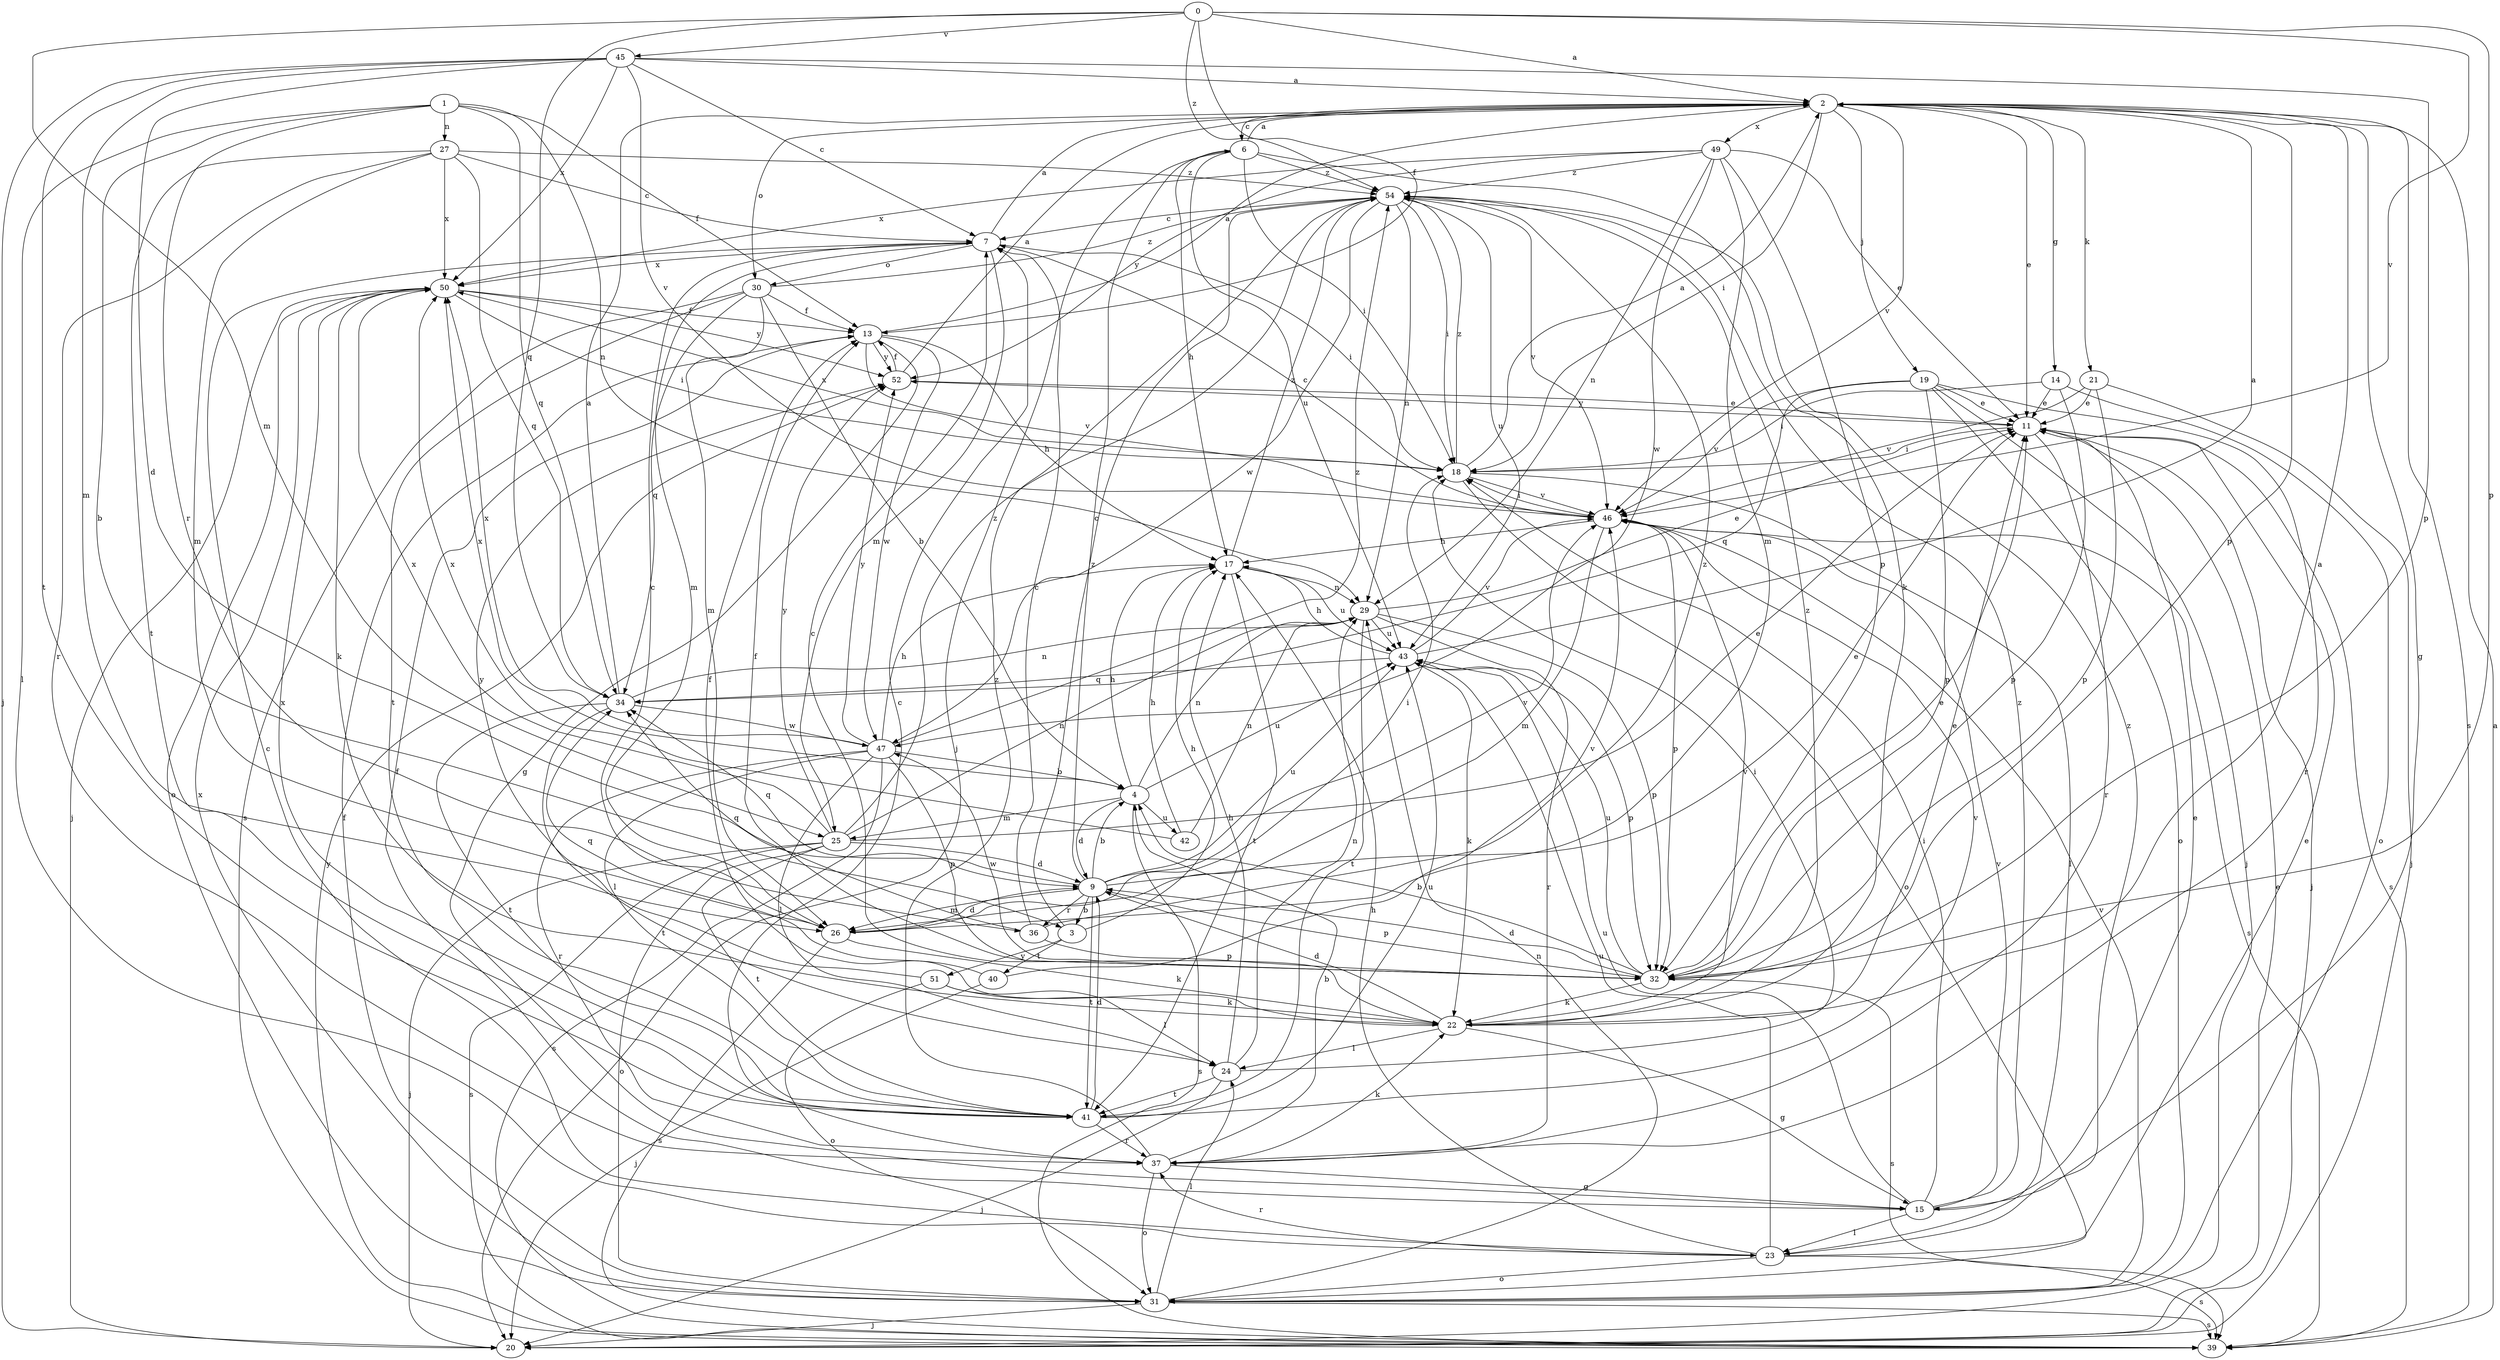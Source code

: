 strict digraph  {
0;
1;
2;
3;
4;
6;
7;
9;
11;
13;
14;
15;
17;
18;
19;
20;
21;
22;
23;
24;
25;
26;
27;
29;
30;
31;
32;
34;
36;
37;
39;
40;
41;
42;
43;
45;
46;
47;
49;
50;
51;
52;
54;
0 -> 2  [label=a];
0 -> 13  [label=f];
0 -> 25  [label=m];
0 -> 32  [label=p];
0 -> 34  [label=q];
0 -> 45  [label=v];
0 -> 46  [label=v];
0 -> 54  [label=z];
1 -> 3  [label=b];
1 -> 13  [label=f];
1 -> 23  [label=l];
1 -> 27  [label=n];
1 -> 29  [label=n];
1 -> 34  [label=q];
1 -> 36  [label=r];
2 -> 6  [label=c];
2 -> 11  [label=e];
2 -> 14  [label=g];
2 -> 15  [label=g];
2 -> 18  [label=i];
2 -> 19  [label=j];
2 -> 21  [label=k];
2 -> 30  [label=o];
2 -> 32  [label=p];
2 -> 39  [label=s];
2 -> 46  [label=v];
2 -> 49  [label=x];
3 -> 17  [label=h];
3 -> 40  [label=t];
3 -> 51  [label=y];
3 -> 54  [label=z];
4 -> 9  [label=d];
4 -> 17  [label=h];
4 -> 25  [label=m];
4 -> 29  [label=n];
4 -> 39  [label=s];
4 -> 42  [label=u];
4 -> 43  [label=u];
4 -> 50  [label=x];
6 -> 2  [label=a];
6 -> 17  [label=h];
6 -> 18  [label=i];
6 -> 20  [label=j];
6 -> 22  [label=k];
6 -> 43  [label=u];
6 -> 54  [label=z];
7 -> 2  [label=a];
7 -> 18  [label=i];
7 -> 25  [label=m];
7 -> 26  [label=m];
7 -> 30  [label=o];
7 -> 50  [label=x];
9 -> 3  [label=b];
9 -> 4  [label=b];
9 -> 6  [label=c];
9 -> 11  [label=e];
9 -> 26  [label=m];
9 -> 32  [label=p];
9 -> 34  [label=q];
9 -> 36  [label=r];
9 -> 41  [label=t];
9 -> 43  [label=u];
9 -> 46  [label=v];
11 -> 18  [label=i];
11 -> 20  [label=j];
11 -> 37  [label=r];
11 -> 39  [label=s];
11 -> 52  [label=y];
13 -> 2  [label=a];
13 -> 15  [label=g];
13 -> 17  [label=h];
13 -> 46  [label=v];
13 -> 47  [label=w];
13 -> 52  [label=y];
14 -> 11  [label=e];
14 -> 18  [label=i];
14 -> 31  [label=o];
14 -> 32  [label=p];
15 -> 11  [label=e];
15 -> 13  [label=f];
15 -> 18  [label=i];
15 -> 23  [label=l];
15 -> 43  [label=u];
15 -> 46  [label=v];
15 -> 54  [label=z];
17 -> 29  [label=n];
17 -> 41  [label=t];
17 -> 43  [label=u];
17 -> 54  [label=z];
18 -> 2  [label=a];
18 -> 23  [label=l];
18 -> 31  [label=o];
18 -> 46  [label=v];
18 -> 50  [label=x];
18 -> 54  [label=z];
19 -> 11  [label=e];
19 -> 20  [label=j];
19 -> 31  [label=o];
19 -> 32  [label=p];
19 -> 34  [label=q];
19 -> 37  [label=r];
19 -> 46  [label=v];
20 -> 11  [label=e];
21 -> 11  [label=e];
21 -> 20  [label=j];
21 -> 32  [label=p];
21 -> 46  [label=v];
22 -> 2  [label=a];
22 -> 7  [label=c];
22 -> 9  [label=d];
22 -> 11  [label=e];
22 -> 13  [label=f];
22 -> 15  [label=g];
22 -> 24  [label=l];
22 -> 46  [label=v];
22 -> 54  [label=z];
23 -> 7  [label=c];
23 -> 11  [label=e];
23 -> 17  [label=h];
23 -> 31  [label=o];
23 -> 37  [label=r];
23 -> 39  [label=s];
23 -> 43  [label=u];
23 -> 54  [label=z];
24 -> 17  [label=h];
24 -> 18  [label=i];
24 -> 20  [label=j];
24 -> 29  [label=n];
24 -> 41  [label=t];
25 -> 9  [label=d];
25 -> 11  [label=e];
25 -> 20  [label=j];
25 -> 29  [label=n];
25 -> 31  [label=o];
25 -> 39  [label=s];
25 -> 41  [label=t];
25 -> 50  [label=x];
25 -> 52  [label=y];
25 -> 54  [label=z];
26 -> 7  [label=c];
26 -> 9  [label=d];
26 -> 18  [label=i];
26 -> 22  [label=k];
26 -> 39  [label=s];
27 -> 7  [label=c];
27 -> 26  [label=m];
27 -> 34  [label=q];
27 -> 37  [label=r];
27 -> 41  [label=t];
27 -> 50  [label=x];
27 -> 54  [label=z];
29 -> 11  [label=e];
29 -> 32  [label=p];
29 -> 37  [label=r];
29 -> 41  [label=t];
29 -> 43  [label=u];
30 -> 4  [label=b];
30 -> 13  [label=f];
30 -> 26  [label=m];
30 -> 34  [label=q];
30 -> 39  [label=s];
30 -> 41  [label=t];
30 -> 54  [label=z];
31 -> 13  [label=f];
31 -> 20  [label=j];
31 -> 24  [label=l];
31 -> 29  [label=n];
31 -> 39  [label=s];
31 -> 46  [label=v];
31 -> 50  [label=x];
32 -> 4  [label=b];
32 -> 9  [label=d];
32 -> 11  [label=e];
32 -> 13  [label=f];
32 -> 22  [label=k];
32 -> 39  [label=s];
32 -> 43  [label=u];
32 -> 47  [label=w];
34 -> 2  [label=a];
34 -> 24  [label=l];
34 -> 29  [label=n];
34 -> 41  [label=t];
34 -> 47  [label=w];
36 -> 7  [label=c];
36 -> 32  [label=p];
36 -> 34  [label=q];
36 -> 54  [label=z];
37 -> 4  [label=b];
37 -> 7  [label=c];
37 -> 15  [label=g];
37 -> 22  [label=k];
37 -> 31  [label=o];
37 -> 54  [label=z];
39 -> 2  [label=a];
39 -> 52  [label=y];
40 -> 20  [label=j];
40 -> 34  [label=q];
40 -> 46  [label=v];
41 -> 9  [label=d];
41 -> 37  [label=r];
41 -> 43  [label=u];
41 -> 46  [label=v];
41 -> 50  [label=x];
42 -> 17  [label=h];
42 -> 29  [label=n];
42 -> 50  [label=x];
43 -> 2  [label=a];
43 -> 17  [label=h];
43 -> 22  [label=k];
43 -> 32  [label=p];
43 -> 34  [label=q];
43 -> 46  [label=v];
45 -> 2  [label=a];
45 -> 7  [label=c];
45 -> 9  [label=d];
45 -> 20  [label=j];
45 -> 26  [label=m];
45 -> 32  [label=p];
45 -> 41  [label=t];
45 -> 46  [label=v];
45 -> 50  [label=x];
46 -> 7  [label=c];
46 -> 17  [label=h];
46 -> 18  [label=i];
46 -> 26  [label=m];
46 -> 32  [label=p];
46 -> 39  [label=s];
47 -> 4  [label=b];
47 -> 17  [label=h];
47 -> 24  [label=l];
47 -> 32  [label=p];
47 -> 37  [label=r];
47 -> 39  [label=s];
47 -> 41  [label=t];
47 -> 50  [label=x];
47 -> 52  [label=y];
47 -> 54  [label=z];
49 -> 11  [label=e];
49 -> 26  [label=m];
49 -> 29  [label=n];
49 -> 32  [label=p];
49 -> 47  [label=w];
49 -> 50  [label=x];
49 -> 52  [label=y];
49 -> 54  [label=z];
50 -> 13  [label=f];
50 -> 18  [label=i];
50 -> 20  [label=j];
50 -> 22  [label=k];
50 -> 31  [label=o];
50 -> 52  [label=y];
51 -> 22  [label=k];
51 -> 24  [label=l];
51 -> 31  [label=o];
51 -> 52  [label=y];
52 -> 2  [label=a];
52 -> 11  [label=e];
52 -> 13  [label=f];
54 -> 7  [label=c];
54 -> 18  [label=i];
54 -> 29  [label=n];
54 -> 43  [label=u];
54 -> 46  [label=v];
54 -> 47  [label=w];
}
